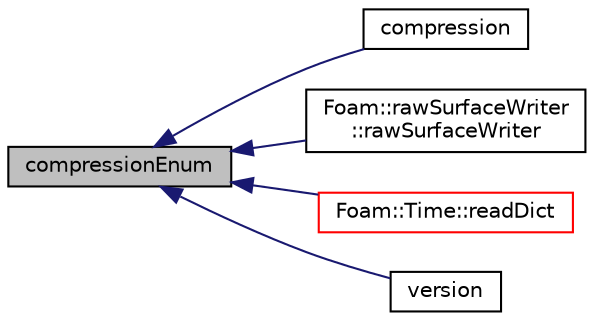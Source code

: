 digraph "compressionEnum"
{
  bgcolor="transparent";
  edge [fontname="Helvetica",fontsize="10",labelfontname="Helvetica",labelfontsize="10"];
  node [fontname="Helvetica",fontsize="10",shape=record];
  rankdir="LR";
  Node1 [label="compressionEnum",height=0.2,width=0.4,color="black", fillcolor="grey75", style="filled", fontcolor="black"];
  Node1 -> Node2 [dir="back",color="midnightblue",fontsize="10",style="solid",fontname="Helvetica"];
  Node2 [label="compression",height=0.2,width=0.4,color="black",URL="$a01209.html#ad4ddaf1185b28125c95a12379d071e5d",tooltip="Set the stream compression from word. "];
  Node1 -> Node3 [dir="back",color="midnightblue",fontsize="10",style="solid",fontname="Helvetica"];
  Node3 [label="Foam::rawSurfaceWriter\l::rawSurfaceWriter",height=0.2,width=0.4,color="black",URL="$a02133.html#ac1ee818a46d879cba38b172ec614e682",tooltip="Construct with some output options. "];
  Node1 -> Node4 [dir="back",color="midnightblue",fontsize="10",style="solid",fontname="Helvetica"];
  Node4 [label="Foam::Time::readDict",height=0.2,width=0.4,color="red",URL="$a02699.html#a09f8bbb748b599cf713fa2e07ec7e0b4",tooltip="Read the control dictionary and set the write controls etc. "];
  Node1 -> Node5 [dir="back",color="midnightblue",fontsize="10",style="solid",fontname="Helvetica"];
  Node5 [label="version",height=0.2,width=0.4,color="black",URL="$a01209.html#a7d1b22c7d65bf82317bd1ea7b6c65e28",tooltip="Set the stream version. "];
}
